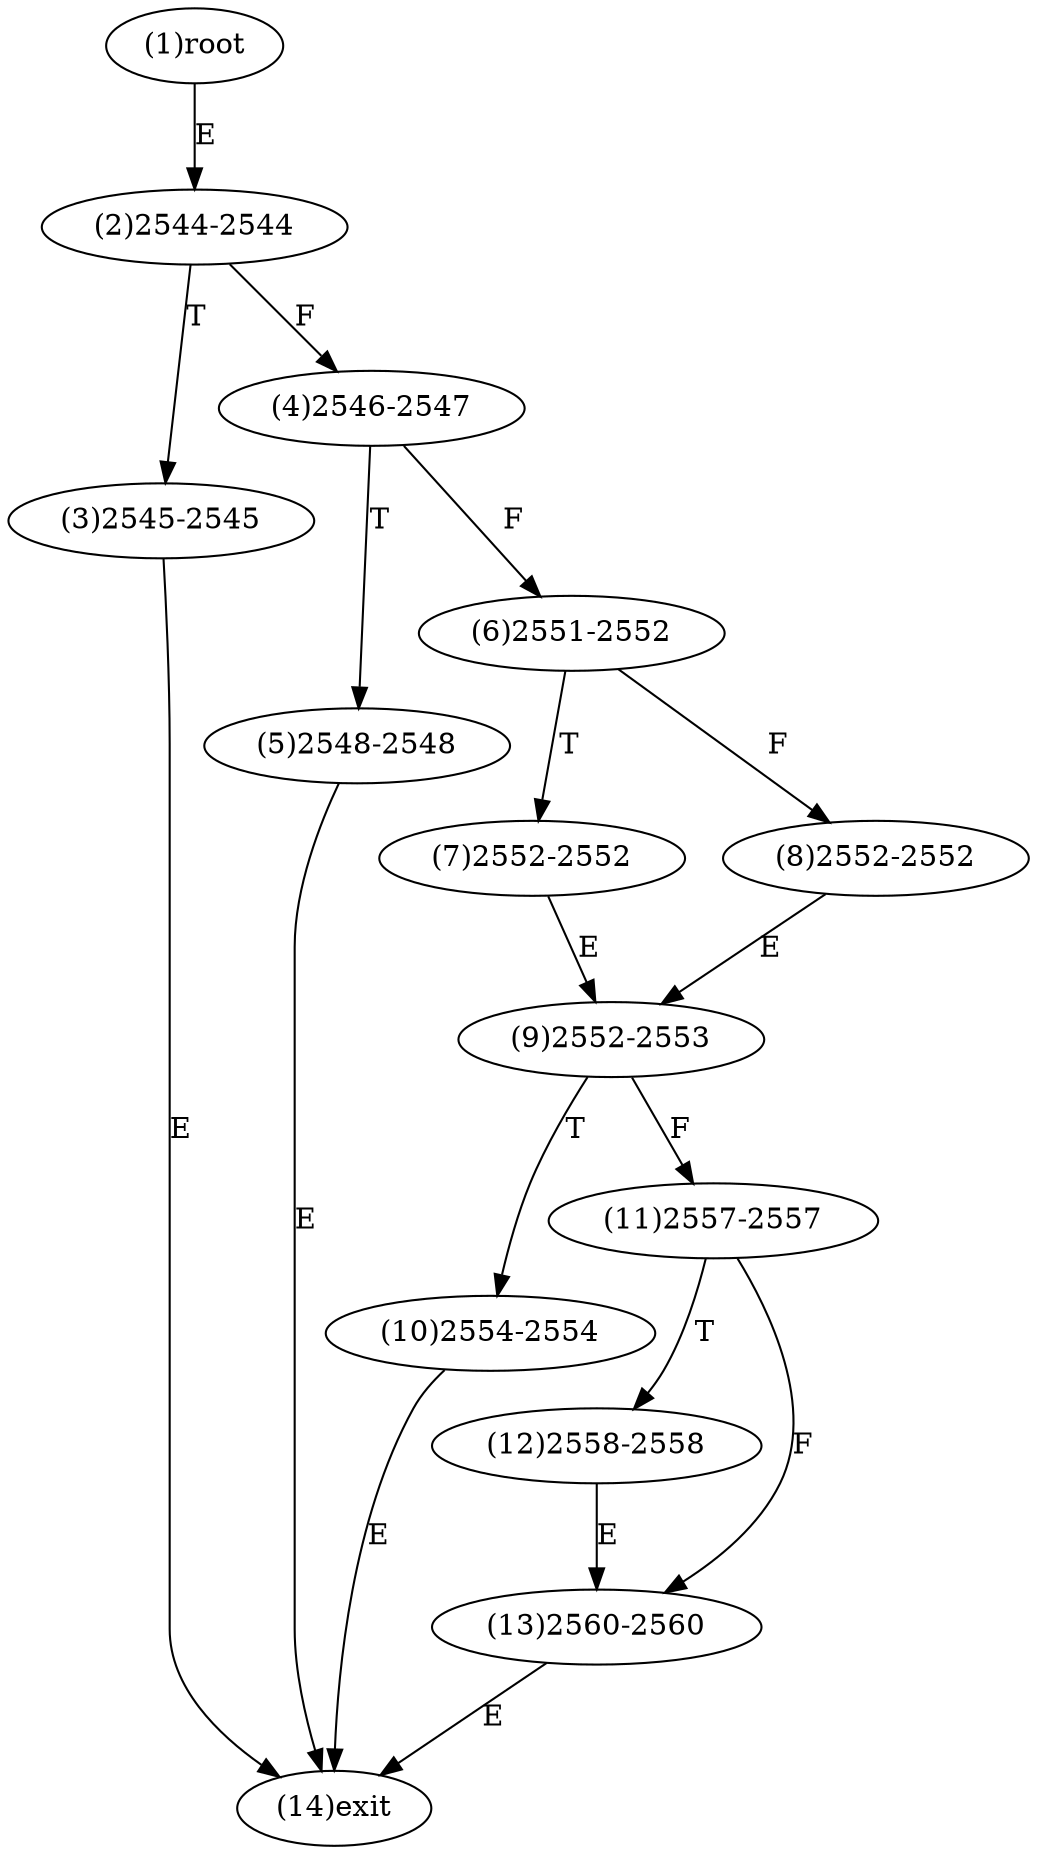 digraph "" { 
1[ label="(1)root"];
2[ label="(2)2544-2544"];
3[ label="(3)2545-2545"];
4[ label="(4)2546-2547"];
5[ label="(5)2548-2548"];
6[ label="(6)2551-2552"];
7[ label="(7)2552-2552"];
8[ label="(8)2552-2552"];
9[ label="(9)2552-2553"];
10[ label="(10)2554-2554"];
11[ label="(11)2557-2557"];
12[ label="(12)2558-2558"];
13[ label="(13)2560-2560"];
14[ label="(14)exit"];
1->2[ label="E"];
2->4[ label="F"];
2->3[ label="T"];
3->14[ label="E"];
4->6[ label="F"];
4->5[ label="T"];
5->14[ label="E"];
6->8[ label="F"];
6->7[ label="T"];
7->9[ label="E"];
8->9[ label="E"];
9->11[ label="F"];
9->10[ label="T"];
10->14[ label="E"];
11->13[ label="F"];
11->12[ label="T"];
12->13[ label="E"];
13->14[ label="E"];
}